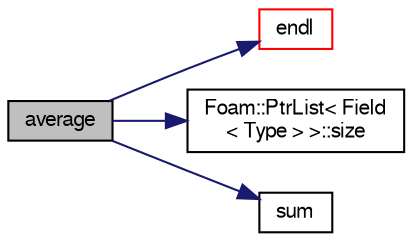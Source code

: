 digraph "average"
{
  bgcolor="transparent";
  edge [fontname="FreeSans",fontsize="10",labelfontname="FreeSans",labelfontsize="10"];
  node [fontname="FreeSans",fontsize="10",shape=record];
  rankdir="LR";
  Node64774 [label="average",height=0.2,width=0.4,color="black", fillcolor="grey75", style="filled", fontcolor="black"];
  Node64774 -> Node64775 [color="midnightblue",fontsize="10",style="solid",fontname="FreeSans"];
  Node64775 [label="endl",height=0.2,width=0.4,color="red",URL="$a21124.html#a2db8fe02a0d3909e9351bb4275b23ce4",tooltip="Add newline and flush stream. "];
  Node64774 -> Node64777 [color="midnightblue",fontsize="10",style="solid",fontname="FreeSans"];
  Node64777 [label="Foam::PtrList\< Field\l\< Type \> \>::size",height=0.2,width=0.4,color="black",URL="$a25914.html#a47b3bf30da1eb3ab8076b5fbe00e0494",tooltip="Return the number of elements in the PtrList. "];
  Node64774 -> Node64778 [color="midnightblue",fontsize="10",style="solid",fontname="FreeSans"];
  Node64778 [label="sum",height=0.2,width=0.4,color="black",URL="$a21124.html#a3d8733143aad0e03b300186ab4bef137"];
}
